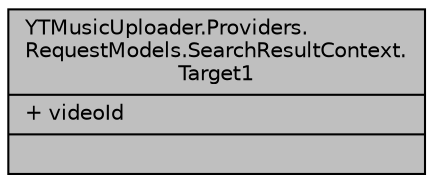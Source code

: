 digraph "YTMusicUploader.Providers.RequestModels.SearchResultContext.Target1"
{
 // LATEX_PDF_SIZE
  edge [fontname="Helvetica",fontsize="10",labelfontname="Helvetica",labelfontsize="10"];
  node [fontname="Helvetica",fontsize="10",shape=record];
  Node1 [label="{YTMusicUploader.Providers.\lRequestModels.SearchResultContext.\lTarget1\n|+ videoId\l|}",height=0.2,width=0.4,color="black", fillcolor="grey75", style="filled", fontcolor="black",tooltip=" "];
}
